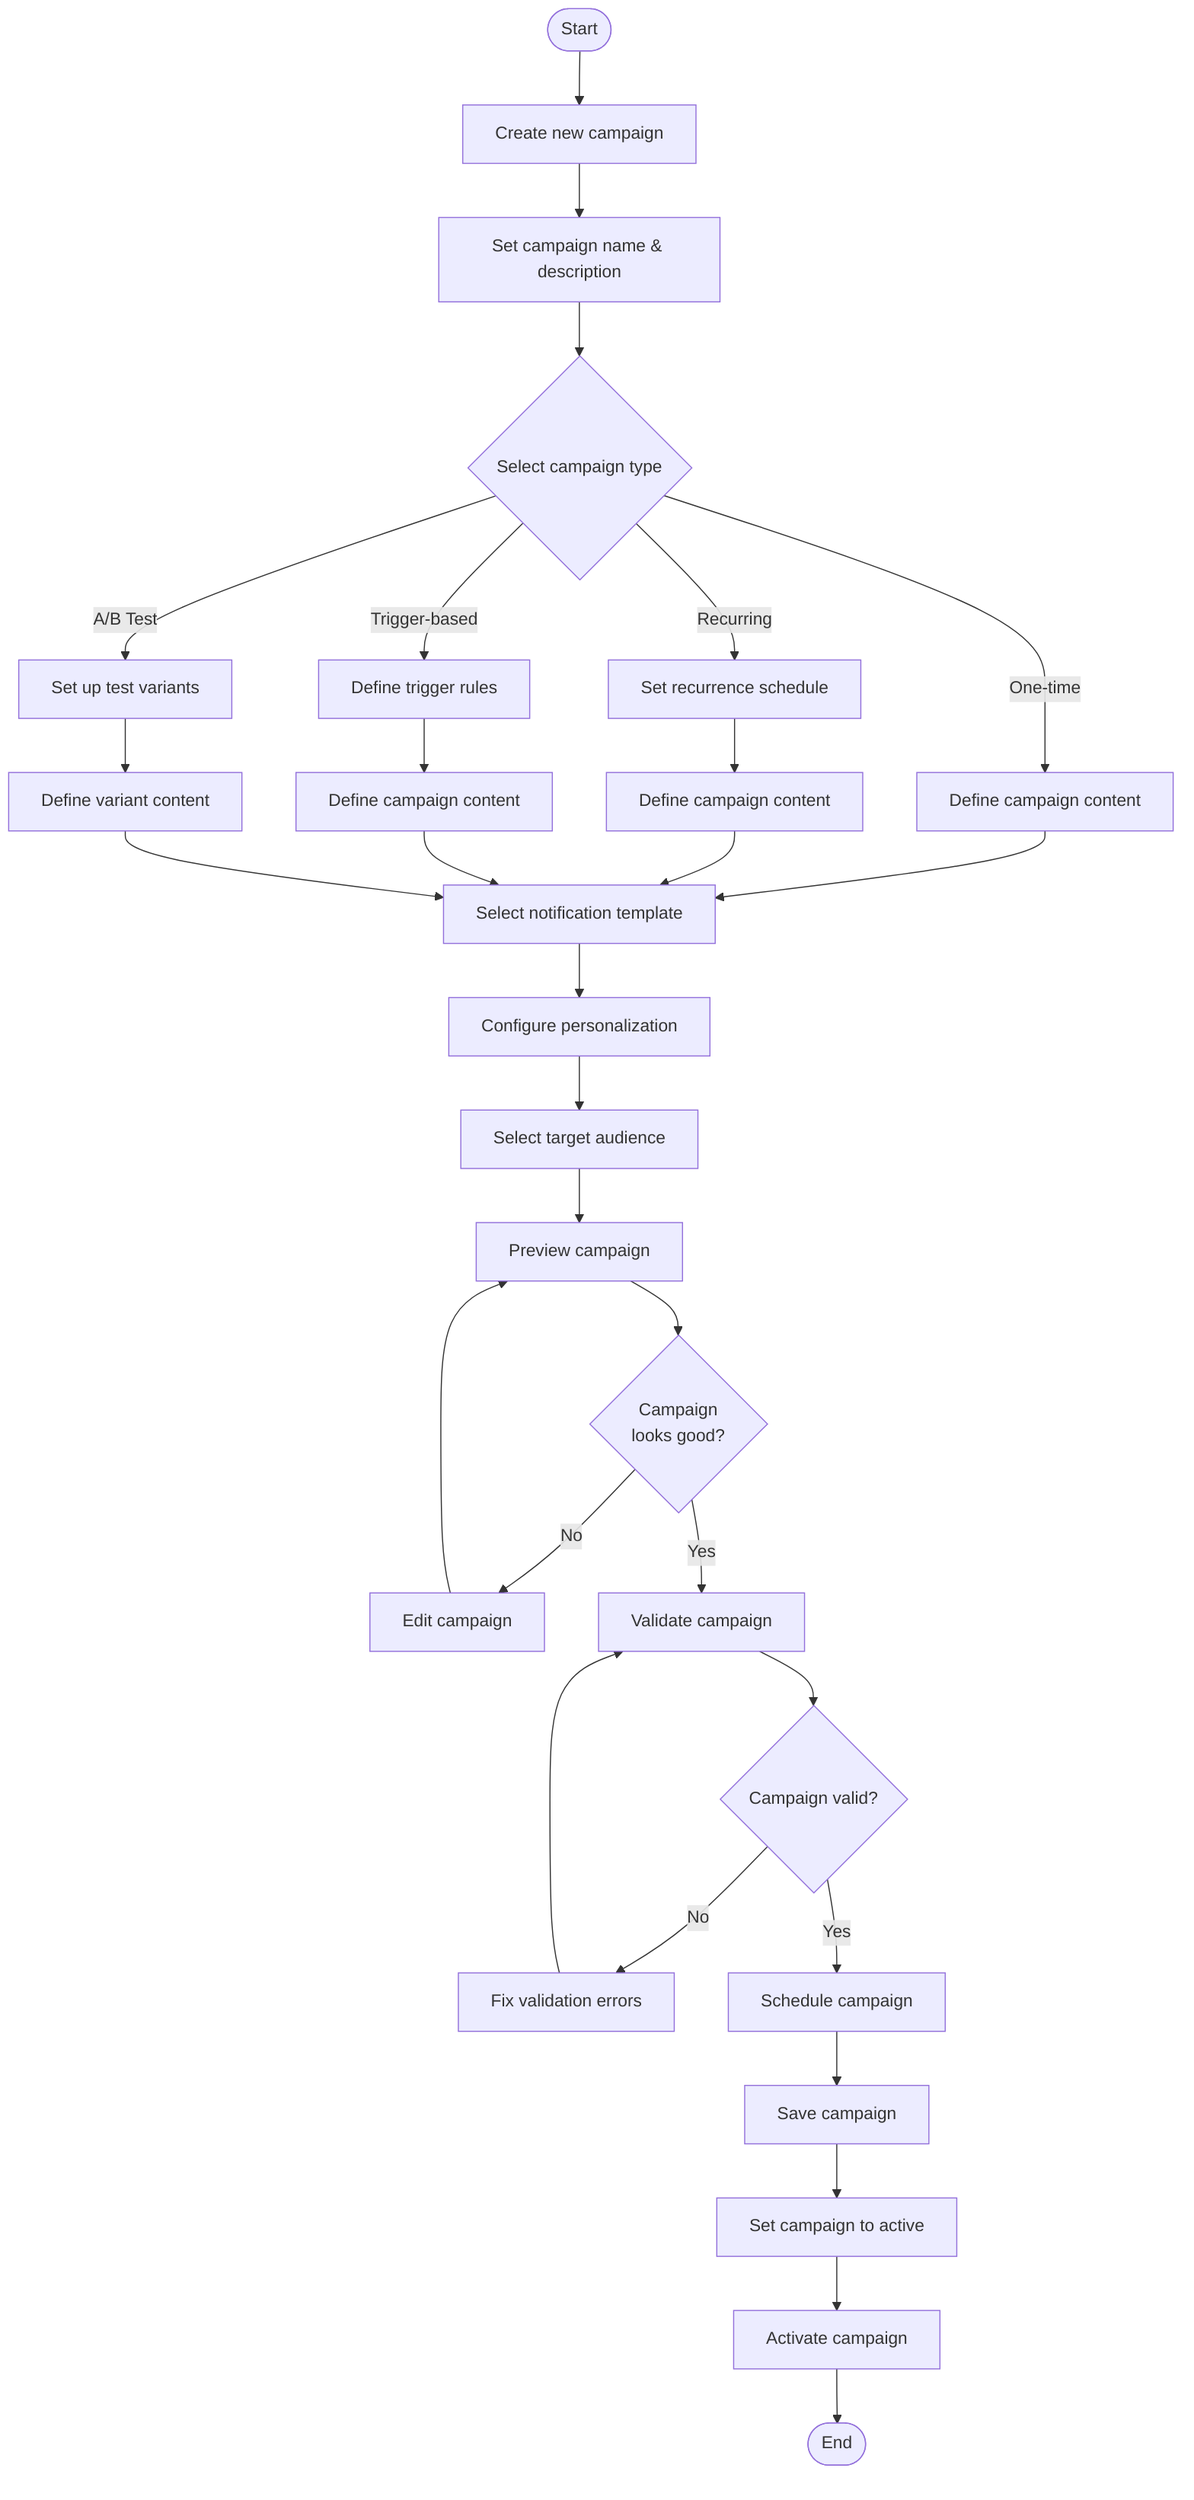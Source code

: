 flowchart TD
    start([Start]) --> createCampaign[Create new campaign]
    createCampaign --> setCampaignDetails[Set campaign name & description]
    setCampaignDetails --> selectType{Select campaign type}
    
    selectType -->|One-time| defineContentOneTime[Define campaign content]
    selectType -->|Recurring| setScheduleRecurring[Set recurrence schedule]
    selectType -->|Trigger-based| defineTriggerRules[Define trigger rules]
    selectType -->|A/B Test| setupVariants[Set up test variants]
    
    setScheduleRecurring --> defineContentRecurring[Define campaign content]
    defineTriggerRules --> defineContentTrigger[Define campaign content]
    setupVariants --> defineVariants[Define variant content]
    
    defineContentOneTime --> selectTemplate[Select notification template]
    defineContentRecurring --> selectTemplate
    defineContentTrigger --> selectTemplate
    defineVariants --> selectTemplate
    
    selectTemplate --> configurePersonalization[Configure personalization]
    configurePersonalization --> selectAudience[Select target audience]
    
    selectAudience --> previewCampaign[Preview campaign]
    previewCampaign --> campaignOk{Campaign\nlooks good?}
    
    campaignOk -->|No| editCampaign[Edit campaign]
    editCampaign --> previewCampaign
    
    campaignOk -->|Yes| validateCampaign[Validate campaign]
    validateCampaign --> isValid{Campaign valid?}
    
    isValid -->|No| fixErrors[Fix validation errors]
    fixErrors --> validateCampaign
    
    isValid -->|Yes| scheduleCampaign[Schedule campaign]
    scheduleCampaign --> saveCampaign[Save campaign]
    
    saveCampaign --> setCampaignActive[Set campaign to active]
    setCampaignActive --> activateCampaign[Activate campaign]
    activateCampaign --> endNode([End])